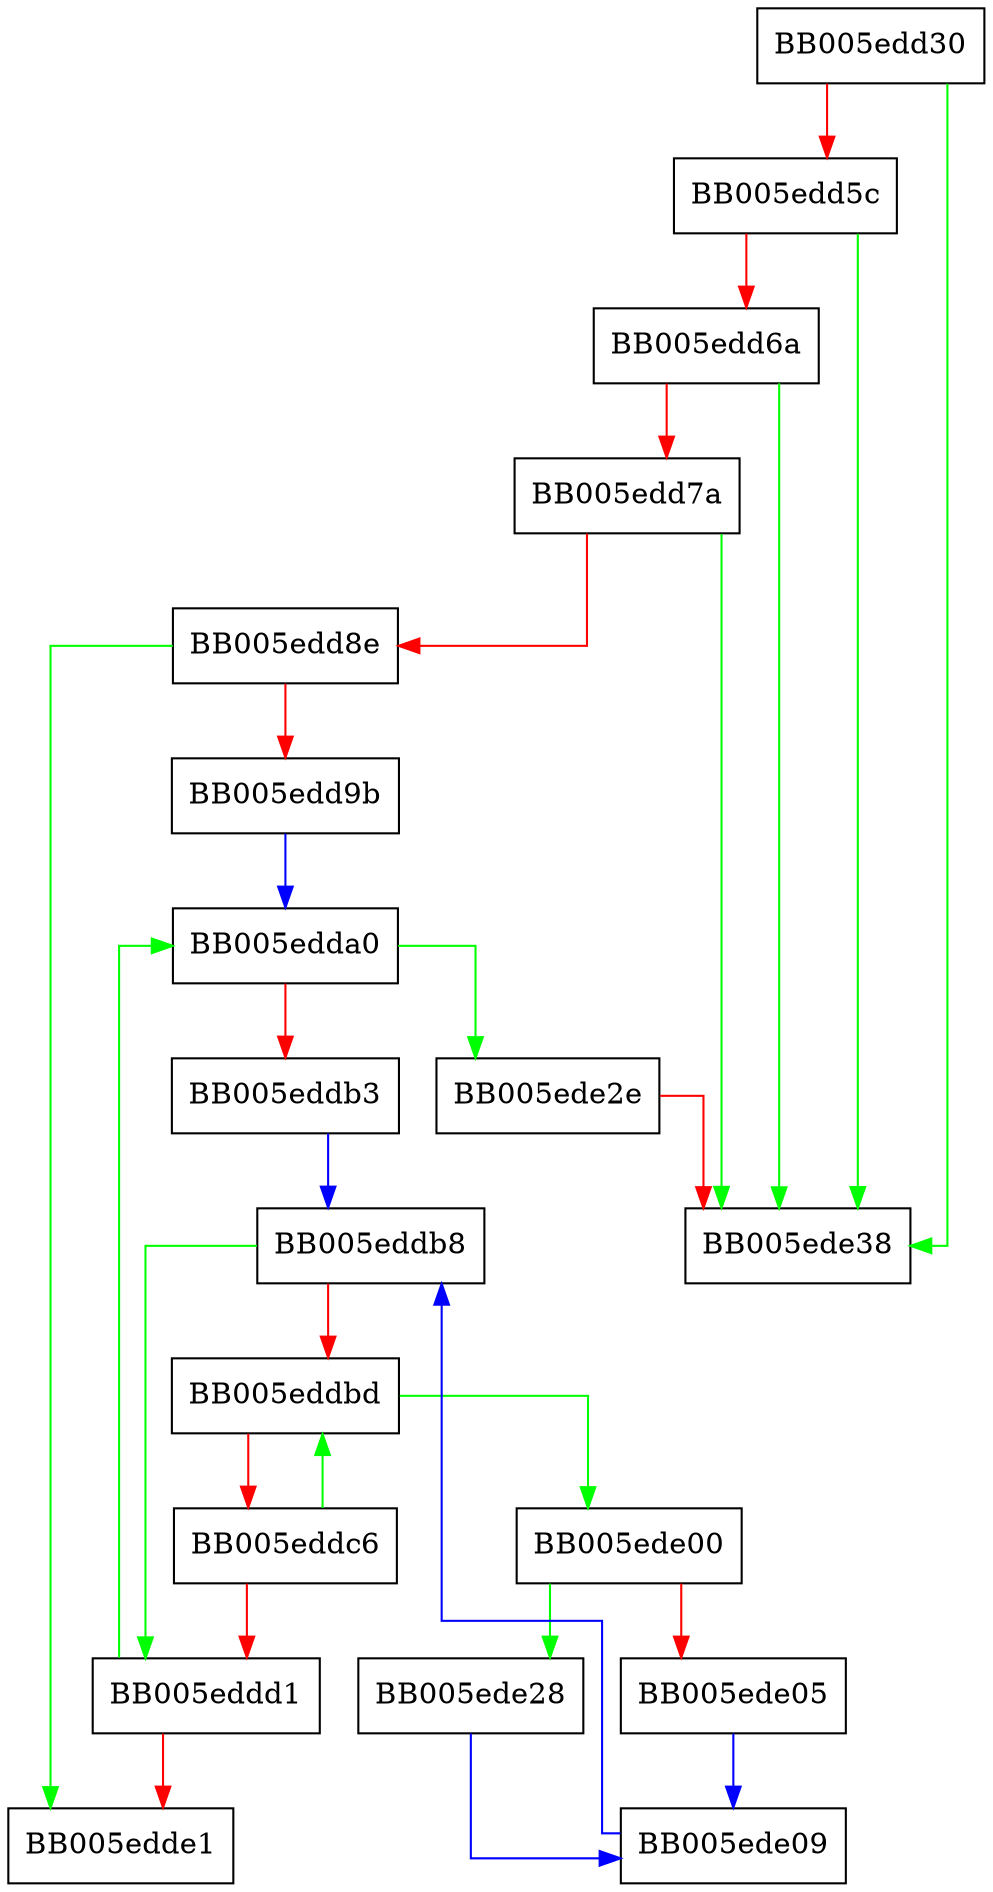 digraph ossl_init_thread_deregister {
  node [shape="box"];
  graph [splines=ortho];
  BB005edd30 -> BB005ede38 [color="green"];
  BB005edd30 -> BB005edd5c [color="red"];
  BB005edd5c -> BB005ede38 [color="green"];
  BB005edd5c -> BB005edd6a [color="red"];
  BB005edd6a -> BB005ede38 [color="green"];
  BB005edd6a -> BB005edd7a [color="red"];
  BB005edd7a -> BB005ede38 [color="green"];
  BB005edd7a -> BB005edd8e [color="red"];
  BB005edd8e -> BB005edde1 [color="green"];
  BB005edd8e -> BB005edd9b [color="red"];
  BB005edd9b -> BB005edda0 [color="blue"];
  BB005edda0 -> BB005ede2e [color="green"];
  BB005edda0 -> BB005eddb3 [color="red"];
  BB005eddb3 -> BB005eddb8 [color="blue"];
  BB005eddb8 -> BB005eddd1 [color="green"];
  BB005eddb8 -> BB005eddbd [color="red"];
  BB005eddbd -> BB005ede00 [color="green"];
  BB005eddbd -> BB005eddc6 [color="red"];
  BB005eddc6 -> BB005eddbd [color="green"];
  BB005eddc6 -> BB005eddd1 [color="red"];
  BB005eddd1 -> BB005edda0 [color="green"];
  BB005eddd1 -> BB005edde1 [color="red"];
  BB005ede00 -> BB005ede28 [color="green"];
  BB005ede00 -> BB005ede05 [color="red"];
  BB005ede05 -> BB005ede09 [color="blue"];
  BB005ede09 -> BB005eddb8 [color="blue"];
  BB005ede28 -> BB005ede09 [color="blue"];
  BB005ede2e -> BB005ede38 [color="red"];
}